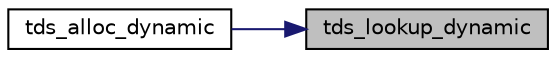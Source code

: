 digraph "tds_lookup_dynamic"
{
 // LATEX_PDF_SIZE
  edge [fontname="Helvetica",fontsize="10",labelfontname="Helvetica",labelfontsize="10"];
  node [fontname="Helvetica",fontsize="10",shape=record];
  rankdir="RL";
  Node1 [label="tds_lookup_dynamic",height=0.2,width=0.4,color="black", fillcolor="grey75", style="filled", fontcolor="black",tooltip="Finds a dynamic given string id."];
  Node1 -> Node2 [dir="back",color="midnightblue",fontsize="10",style="solid",fontname="Helvetica"];
  Node2 [label="tds_alloc_dynamic",height=0.2,width=0.4,color="black", fillcolor="white", style="filled",URL="$a00562.html#ga69559de43b47f4a9e2eecc7a56527444",tooltip="Allocate a dynamic statement."];
}
